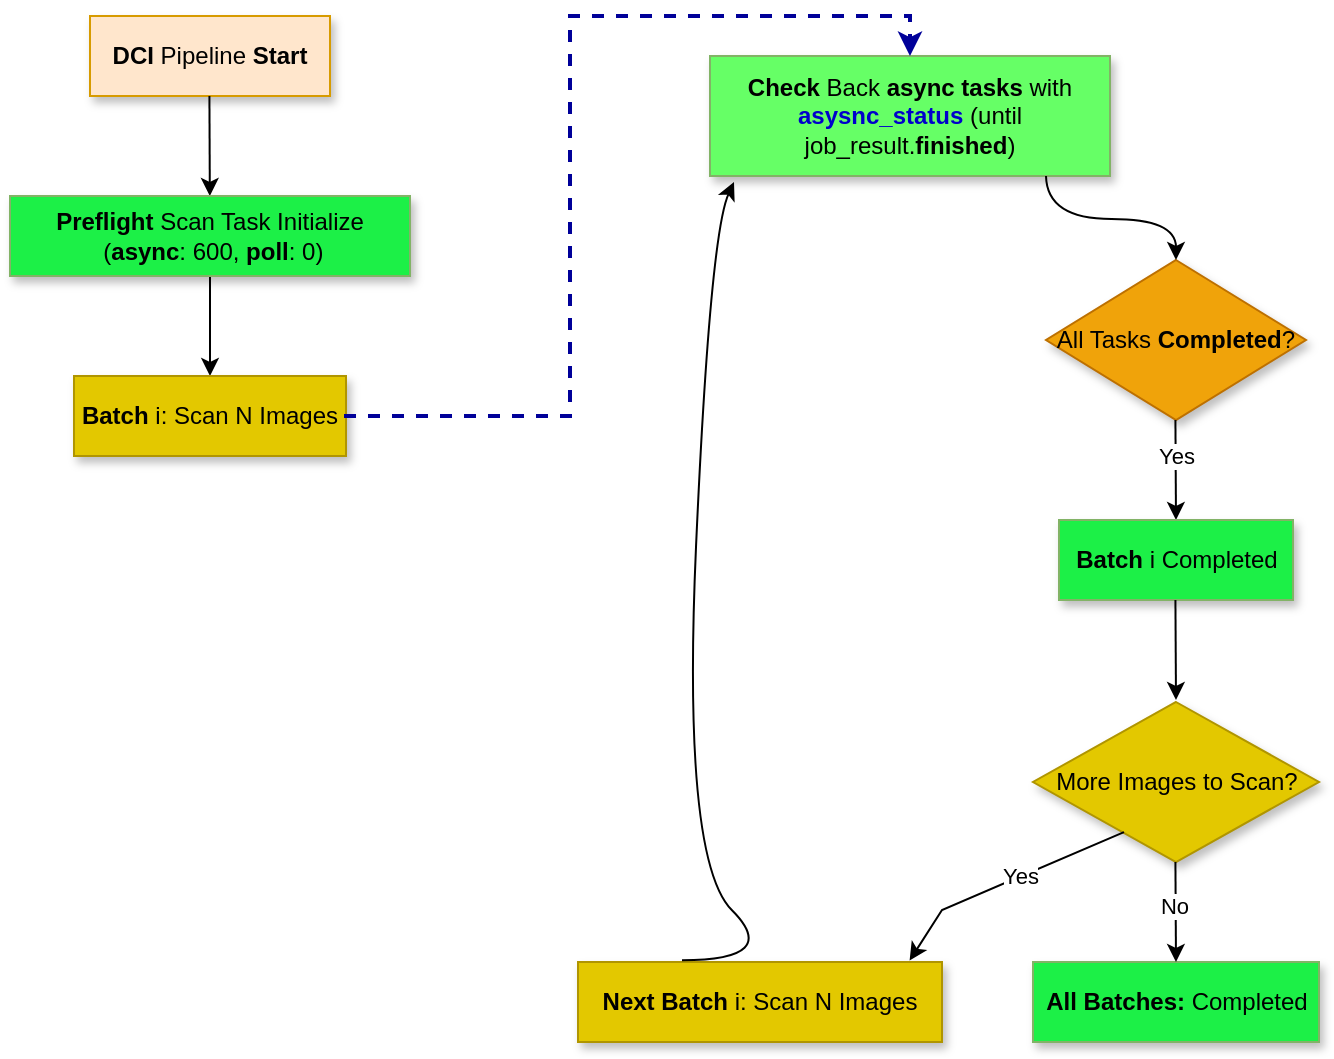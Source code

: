 <mxfile version="24.7.7">
  <diagram name="Page-1" id="rq18BYWjKmp6nNrzKxKU">
    <mxGraphModel dx="1185" dy="674" grid="1" gridSize="13" guides="1" tooltips="1" connect="1" arrows="1" fold="1" page="1" pageScale="1" pageWidth="1169" pageHeight="827" math="0" shadow="0">
      <root>
        <mxCell id="0" />
        <mxCell id="1" parent="0" />
        <mxCell id="UZ6z63PBR_mP9AQWy_mo-1" value="&lt;b&gt;DCI&lt;/b&gt; Pipeline &lt;b&gt;Start&lt;/b&gt;" style="rounded=0;whiteSpace=wrap;html=1;fillColor=#ffe6cc;strokeColor=#d79b00;shadow=1;" vertex="1" parent="1">
          <mxGeometry x="120" y="60" width="120" height="40" as="geometry" />
        </mxCell>
        <mxCell id="UZ6z63PBR_mP9AQWy_mo-2" value="" style="endArrow=classic;html=1;rounded=0;" edge="1" parent="1" target="UZ6z63PBR_mP9AQWy_mo-3">
          <mxGeometry width="50" height="50" relative="1" as="geometry">
            <mxPoint x="179.71" y="100" as="sourcePoint" />
            <mxPoint x="179.71" y="140" as="targetPoint" />
          </mxGeometry>
        </mxCell>
        <mxCell id="UZ6z63PBR_mP9AQWy_mo-5" style="edgeStyle=orthogonalEdgeStyle;rounded=0;orthogonalLoop=1;jettySize=auto;html=1;entryX=0.5;entryY=0;entryDx=0;entryDy=0;" edge="1" parent="1" source="UZ6z63PBR_mP9AQWy_mo-3" target="UZ6z63PBR_mP9AQWy_mo-4">
          <mxGeometry relative="1" as="geometry" />
        </mxCell>
        <mxCell id="UZ6z63PBR_mP9AQWy_mo-3" value="&lt;b&gt;Preflight&lt;/b&gt;&amp;nbsp;Scan Task Initialize&lt;br&gt;&amp;nbsp;(&lt;b&gt;async&lt;/b&gt;: 600, &lt;b&gt;poll&lt;/b&gt;: 0)" style="rounded=0;whiteSpace=wrap;html=1;fillColor=#1CF047;strokeColor=#82b366;shadow=1;" vertex="1" parent="1">
          <mxGeometry x="80" y="150" width="200" height="40" as="geometry" />
        </mxCell>
        <mxCell id="UZ6z63PBR_mP9AQWy_mo-4" value="&lt;b&gt;Batch&lt;/b&gt; i: Scan N Images" style="rounded=0;whiteSpace=wrap;html=1;fillColor=#e3c800;strokeColor=#B09500;shadow=1;fontColor=#000000;" vertex="1" parent="1">
          <mxGeometry x="112" y="240" width="136" height="40" as="geometry" />
        </mxCell>
        <mxCell id="UZ6z63PBR_mP9AQWy_mo-7" value="&lt;b&gt;Check&lt;/b&gt; Back &lt;b&gt;async tasks&lt;/b&gt; with &lt;b&gt;&lt;font color=&quot;#0000cc&quot;&gt;asysnc_status&lt;/font&gt;&lt;/b&gt; (until job_result.&lt;b&gt;finished&lt;/b&gt;)" style="rounded=0;whiteSpace=wrap;html=1;fillColor=#66FF66;strokeColor=#82b366;shadow=1;" vertex="1" parent="1">
          <mxGeometry x="430" y="80" width="200" height="60" as="geometry" />
        </mxCell>
        <mxCell id="UZ6z63PBR_mP9AQWy_mo-8" value="" style="endArrow=classic;html=1;rounded=0;entryX=0.45;entryY=0;entryDx=0;entryDy=0;entryPerimeter=0;strokeWidth=2;dashed=1;strokeColor=#000099;" edge="1" parent="1">
          <mxGeometry width="50" height="50" relative="1" as="geometry">
            <mxPoint x="247" y="260" as="sourcePoint" />
            <mxPoint x="530" y="80" as="targetPoint" />
            <Array as="points">
              <mxPoint x="360" y="260" />
              <mxPoint x="360" y="60" />
              <mxPoint x="530" y="60" />
              <mxPoint x="530" y="70" />
            </Array>
          </mxGeometry>
        </mxCell>
        <mxCell id="UZ6z63PBR_mP9AQWy_mo-11" value="All Tasks &lt;b&gt;Completed&lt;/b&gt;?" style="rhombus;whiteSpace=wrap;html=1;fillColor=#f0a30a;fontColor=#000000;strokeColor=#BD7000;shadow=1;" vertex="1" parent="1">
          <mxGeometry x="598" y="182" width="130" height="80" as="geometry" />
        </mxCell>
        <mxCell id="UZ6z63PBR_mP9AQWy_mo-14" value="" style="endArrow=classic;html=1;rounded=0;entryX=0.5;entryY=0;entryDx=0;entryDy=0;edgeStyle=orthogonalEdgeStyle;elbow=vertical;curved=1;" edge="1" parent="1" target="UZ6z63PBR_mP9AQWy_mo-11">
          <mxGeometry width="50" height="50" relative="1" as="geometry">
            <mxPoint x="598" y="140" as="sourcePoint" />
            <mxPoint x="648" y="90" as="targetPoint" />
          </mxGeometry>
        </mxCell>
        <mxCell id="UZ6z63PBR_mP9AQWy_mo-16" value="" style="endArrow=classic;html=1;rounded=0;" edge="1" parent="1">
          <mxGeometry width="50" height="50" relative="1" as="geometry">
            <mxPoint x="662.71" y="262" as="sourcePoint" />
            <mxPoint x="663" y="312" as="targetPoint" />
            <Array as="points" />
          </mxGeometry>
        </mxCell>
        <mxCell id="UZ6z63PBR_mP9AQWy_mo-17" value="Yes" style="edgeLabel;html=1;align=center;verticalAlign=middle;resizable=0;points=[];" vertex="1" connectable="0" parent="UZ6z63PBR_mP9AQWy_mo-16">
          <mxGeometry x="0.006" relative="1" as="geometry">
            <mxPoint y="-7" as="offset" />
          </mxGeometry>
        </mxCell>
        <mxCell id="UZ6z63PBR_mP9AQWy_mo-20" value="&lt;b&gt;Batch &lt;/b&gt;i&lt;b&gt; &lt;/b&gt;Completed" style="rounded=0;whiteSpace=wrap;html=1;fillColor=#1CF047;strokeColor=#82b366;shadow=1;" vertex="1" parent="1">
          <mxGeometry x="604.5" y="312" width="117" height="40" as="geometry" />
        </mxCell>
        <mxCell id="UZ6z63PBR_mP9AQWy_mo-21" value="" style="endArrow=classic;html=1;rounded=0;" edge="1" parent="1">
          <mxGeometry width="50" height="50" relative="1" as="geometry">
            <mxPoint x="662.71" y="352" as="sourcePoint" />
            <mxPoint x="663" y="402" as="targetPoint" />
          </mxGeometry>
        </mxCell>
        <mxCell id="UZ6z63PBR_mP9AQWy_mo-22" value="More Images to Scan?" style="rhombus;whiteSpace=wrap;html=1;fillColor=#e3c800;fontColor=#000000;strokeColor=#B09500;shadow=1;" vertex="1" parent="1">
          <mxGeometry x="591.5" y="403" width="143" height="80" as="geometry" />
        </mxCell>
        <mxCell id="UZ6z63PBR_mP9AQWy_mo-23" value="&lt;b&gt;All Batches: &lt;/b&gt;Completed" style="rounded=0;whiteSpace=wrap;html=1;fillColor=#1CF047;strokeColor=#82b366;shadow=1;" vertex="1" parent="1">
          <mxGeometry x="591.5" y="533" width="143" height="40" as="geometry" />
        </mxCell>
        <mxCell id="UZ6z63PBR_mP9AQWy_mo-27" value="" style="endArrow=classic;html=1;rounded=0;" edge="1" parent="1">
          <mxGeometry width="50" height="50" relative="1" as="geometry">
            <mxPoint x="662.71" y="483" as="sourcePoint" />
            <mxPoint x="663" y="533" as="targetPoint" />
          </mxGeometry>
        </mxCell>
        <mxCell id="UZ6z63PBR_mP9AQWy_mo-28" value="No" style="edgeLabel;html=1;align=center;verticalAlign=middle;resizable=0;points=[];" vertex="1" connectable="0" parent="UZ6z63PBR_mP9AQWy_mo-27">
          <mxGeometry x="-0.126" y="-1" relative="1" as="geometry">
            <mxPoint as="offset" />
          </mxGeometry>
        </mxCell>
        <mxCell id="UZ6z63PBR_mP9AQWy_mo-29" value="&lt;b&gt;Next Batch &lt;/b&gt;i: Scan N Images" style="rounded=0;whiteSpace=wrap;html=1;fillColor=#e3c800;strokeColor=#B09500;shadow=1;fontColor=#000000;" vertex="1" parent="1">
          <mxGeometry x="364" y="533" width="182" height="40" as="geometry" />
        </mxCell>
        <mxCell id="UZ6z63PBR_mP9AQWy_mo-31" value="" style="curved=1;endArrow=classic;html=1;rounded=0;" edge="1" parent="1">
          <mxGeometry width="50" height="50" relative="1" as="geometry">
            <mxPoint x="416" y="532.16" as="sourcePoint" />
            <mxPoint x="442" y="143" as="targetPoint" />
            <Array as="points">
              <mxPoint x="466" y="532.16" />
              <mxPoint x="416" y="482.16" />
              <mxPoint x="430" y="169" />
            </Array>
          </mxGeometry>
        </mxCell>
        <mxCell id="UZ6z63PBR_mP9AQWy_mo-32" value="" style="endArrow=classic;html=1;rounded=0;entryX=0.911;entryY=-0.018;entryDx=0;entryDy=0;entryPerimeter=0;exitX=0.318;exitY=0.813;exitDx=0;exitDy=0;exitPerimeter=0;" edge="1" parent="1" source="UZ6z63PBR_mP9AQWy_mo-22" target="UZ6z63PBR_mP9AQWy_mo-29">
          <mxGeometry width="50" height="50" relative="1" as="geometry">
            <mxPoint x="630.002" y="468.0" as="sourcePoint" />
            <mxPoint x="530.656" y="541.16" as="targetPoint" />
            <Array as="points">
              <mxPoint x="546" y="507" />
            </Array>
          </mxGeometry>
        </mxCell>
        <mxCell id="UZ6z63PBR_mP9AQWy_mo-33" value="Yes" style="edgeLabel;html=1;align=center;verticalAlign=middle;resizable=0;points=[];" vertex="1" connectable="0" parent="UZ6z63PBR_mP9AQWy_mo-32">
          <mxGeometry x="-0.126" y="-1" relative="1" as="geometry">
            <mxPoint as="offset" />
          </mxGeometry>
        </mxCell>
      </root>
    </mxGraphModel>
  </diagram>
</mxfile>
